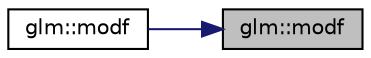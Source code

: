 digraph "glm::modf"
{
 // LATEX_PDF_SIZE
  edge [fontname="Helvetica",fontsize="10",labelfontname="Helvetica",labelfontsize="10"];
  node [fontname="Helvetica",fontsize="10",shape=record];
  rankdir="RL";
  Node1 [label="glm::modf",height=0.2,width=0.4,color="black", fillcolor="grey75", style="filled", fontcolor="black",tooltip=" "];
  Node1 -> Node2 [dir="back",color="midnightblue",fontsize="10",style="solid",fontname="Helvetica"];
  Node2 [label="glm::modf",height=0.2,width=0.4,color="black", fillcolor="white", style="filled",URL="$namespaceglm.html#a41834d29828f9832a3c79931c9043ccf",tooltip=" "];
}
